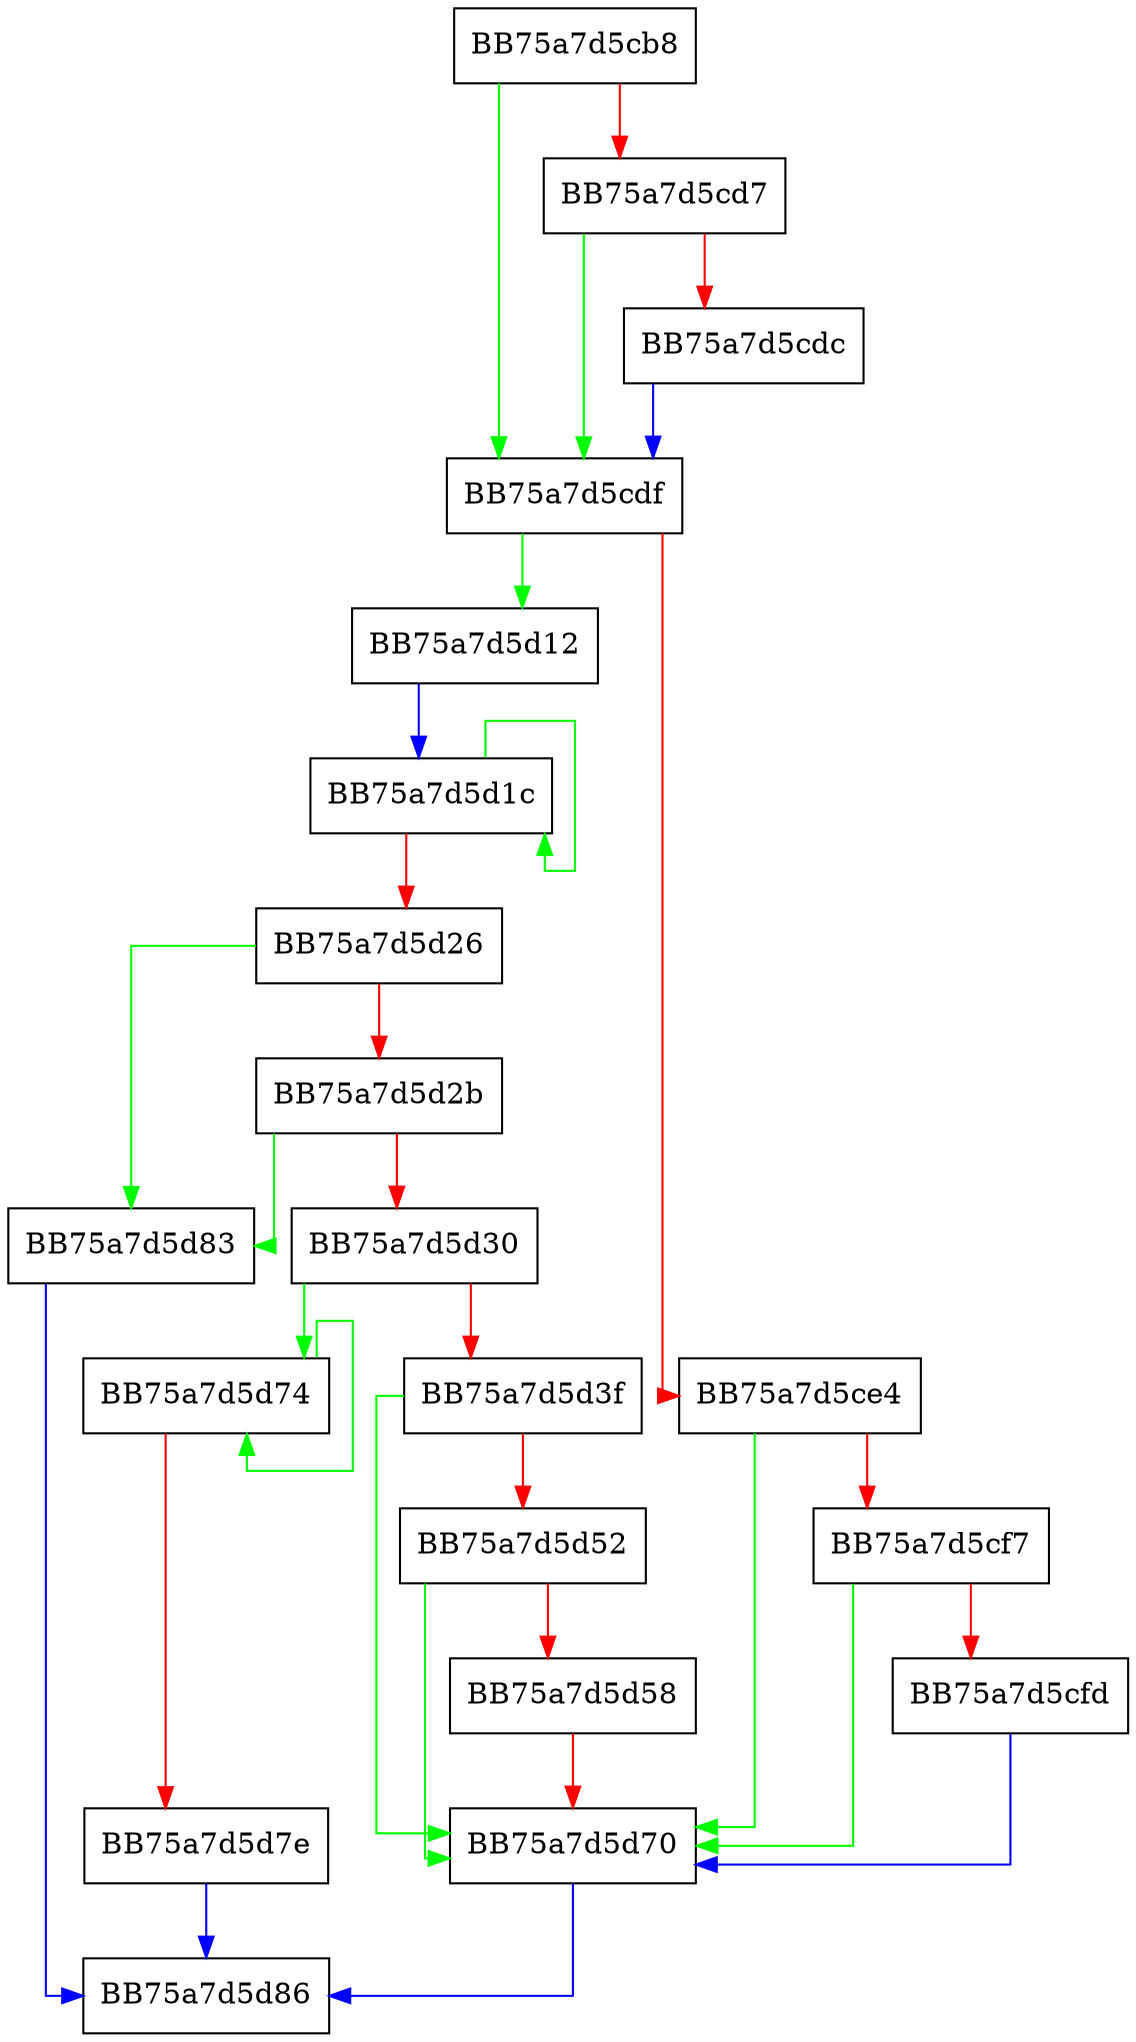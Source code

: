 digraph CallistoGetOfflineWindowsDirectory {
  node [shape="box"];
  graph [splines=ortho];
  BB75a7d5cb8 -> BB75a7d5cdf [color="green"];
  BB75a7d5cb8 -> BB75a7d5cd7 [color="red"];
  BB75a7d5cd7 -> BB75a7d5cdf [color="green"];
  BB75a7d5cd7 -> BB75a7d5cdc [color="red"];
  BB75a7d5cdc -> BB75a7d5cdf [color="blue"];
  BB75a7d5cdf -> BB75a7d5d12 [color="green"];
  BB75a7d5cdf -> BB75a7d5ce4 [color="red"];
  BB75a7d5ce4 -> BB75a7d5d70 [color="green"];
  BB75a7d5ce4 -> BB75a7d5cf7 [color="red"];
  BB75a7d5cf7 -> BB75a7d5d70 [color="green"];
  BB75a7d5cf7 -> BB75a7d5cfd [color="red"];
  BB75a7d5cfd -> BB75a7d5d70 [color="blue"];
  BB75a7d5d12 -> BB75a7d5d1c [color="blue"];
  BB75a7d5d1c -> BB75a7d5d1c [color="green"];
  BB75a7d5d1c -> BB75a7d5d26 [color="red"];
  BB75a7d5d26 -> BB75a7d5d83 [color="green"];
  BB75a7d5d26 -> BB75a7d5d2b [color="red"];
  BB75a7d5d2b -> BB75a7d5d83 [color="green"];
  BB75a7d5d2b -> BB75a7d5d30 [color="red"];
  BB75a7d5d30 -> BB75a7d5d74 [color="green"];
  BB75a7d5d30 -> BB75a7d5d3f [color="red"];
  BB75a7d5d3f -> BB75a7d5d70 [color="green"];
  BB75a7d5d3f -> BB75a7d5d52 [color="red"];
  BB75a7d5d52 -> BB75a7d5d70 [color="green"];
  BB75a7d5d52 -> BB75a7d5d58 [color="red"];
  BB75a7d5d58 -> BB75a7d5d70 [color="red"];
  BB75a7d5d70 -> BB75a7d5d86 [color="blue"];
  BB75a7d5d74 -> BB75a7d5d74 [color="green"];
  BB75a7d5d74 -> BB75a7d5d7e [color="red"];
  BB75a7d5d7e -> BB75a7d5d86 [color="blue"];
  BB75a7d5d83 -> BB75a7d5d86 [color="blue"];
}